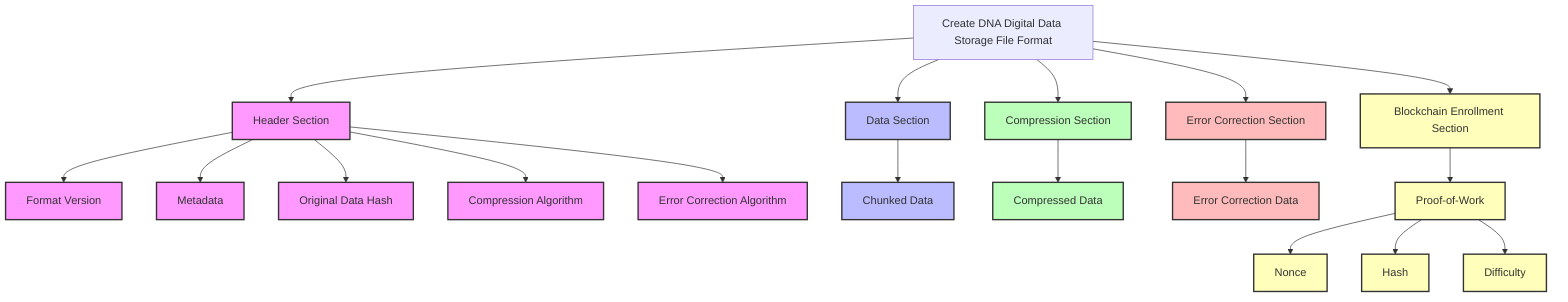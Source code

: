 graph TB
    A[Create DNA Digital Data Storage File Format] --> B[Header Section]
    A --> C[Data Section]
    A --> D[Compression Section]
    A --> E[Error Correction Section]
    A --> F[Blockchain Enrollment Section]
    
    B --> B1[Format Version]
    B --> B2[Metadata]
    B --> B3[Original Data Hash]
    B --> B4[Compression Algorithm]
    B --> B5[Error Correction Algorithm]
    
    C --> C1[Chunked Data]
    
    D --> D1[Compressed Data]
    
    E --> E1[Error Correction Data]
    
    F --> F1[Proof-of-Work]
    F1 --> F1_1[Nonce]
    F1 --> F1_2[Hash]
    F1 --> F1_3[Difficulty]
    
    classDef header fill:#f9f,stroke:#333,stroke-width:2px;
    class B,B1,B2,B3,B4,B5 header;
    
    classDef data fill:#bbf,stroke:#333,stroke-width:2px;
    class C,C1 data;
    
    classDef compression fill:#bfb,stroke:#333,stroke-width:2px;
    class D,D1 compression;
    
    classDef errorCorrection fill:#fbb,stroke:#333,stroke-width:2px;
    class E,E1 errorCorrection;
    
    classDef blockchain fill:#ffb,stroke:#333,stroke-width:2px;
    class F,F1,F1_1,F1_2,F1_3 blockchain;